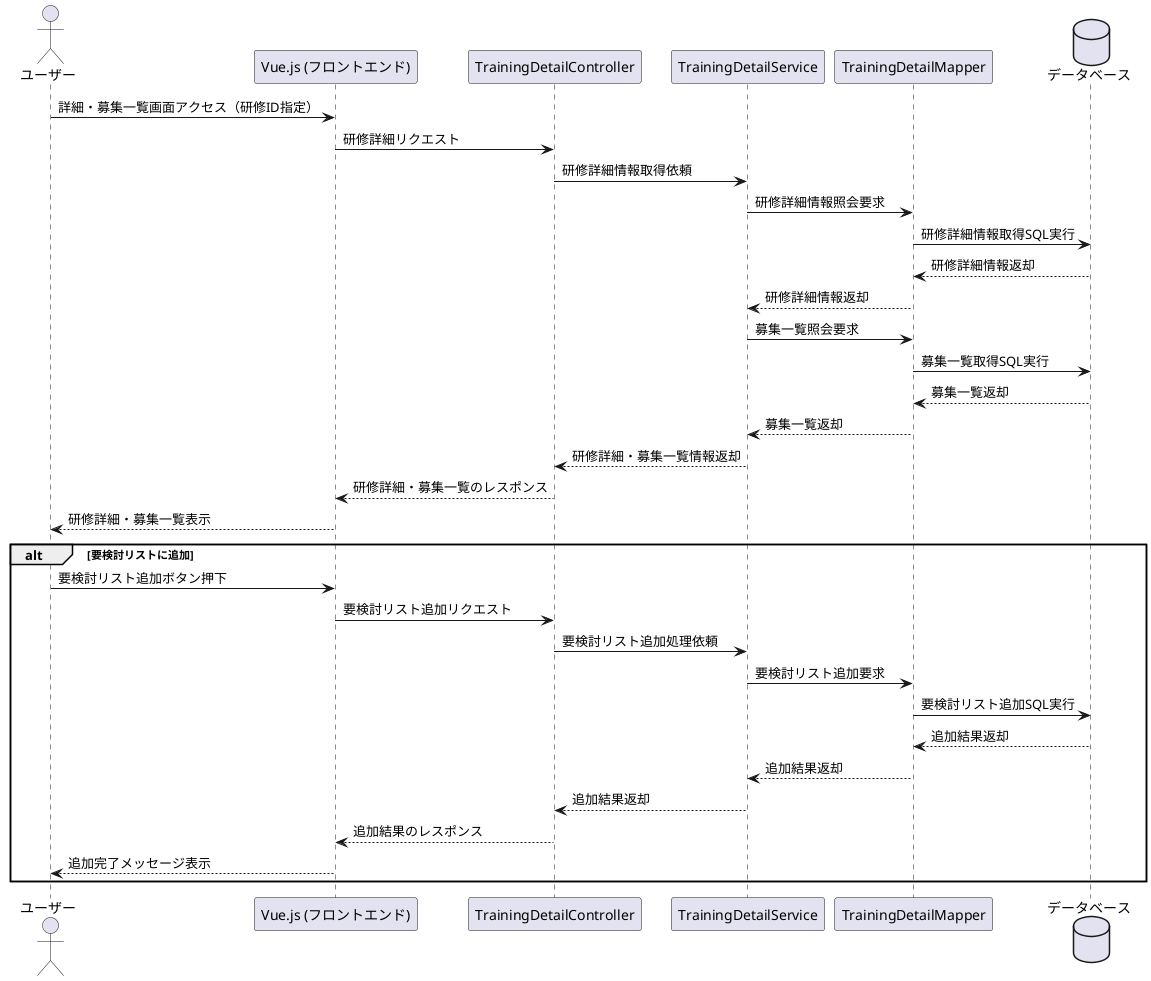 @startuml
actor "ユーザー" as User
participant "Vue.js (フロントエンド)" as Frontend
participant "TrainingDetailController" as Controller
participant "TrainingDetailService" as Service
participant "TrainingDetailMapper" as Mapper
database "データベース" as DB

User -> Frontend: 詳細・募集一覧画面アクセス（研修ID指定）
Frontend -> Controller: 研修詳細リクエスト
Controller -> Service: 研修詳細情報取得依頼
Service -> Mapper: 研修詳細情報照会要求
Mapper -> DB: 研修詳細情報取得SQL実行
DB --> Mapper: 研修詳細情報返却
Mapper --> Service: 研修詳細情報返却

Service -> Mapper: 募集一覧照会要求
Mapper -> DB: 募集一覧取得SQL実行
DB --> Mapper: 募集一覧返却
Mapper --> Service: 募集一覧返却

Service --> Controller: 研修詳細・募集一覧情報返却
Controller --> Frontend: 研修詳細・募集一覧のレスポンス
Frontend --> User: 研修詳細・募集一覧表示

alt 要検討リストに追加
    User -> Frontend: 要検討リスト追加ボタン押下
    Frontend -> Controller: 要検討リスト追加リクエスト
    Controller -> Service: 要検討リスト追加処理依頼
    Service -> Mapper: 要検討リスト追加要求
    Mapper -> DB: 要検討リスト追加SQL実行
    DB --> Mapper: 追加結果返却
    Mapper --> Service: 追加結果返却
    Service --> Controller: 追加結果返却
    Controller --> Frontend: 追加結果のレスポンス
    Frontend --> User: 追加完了メッセージ表示
end
@enduml